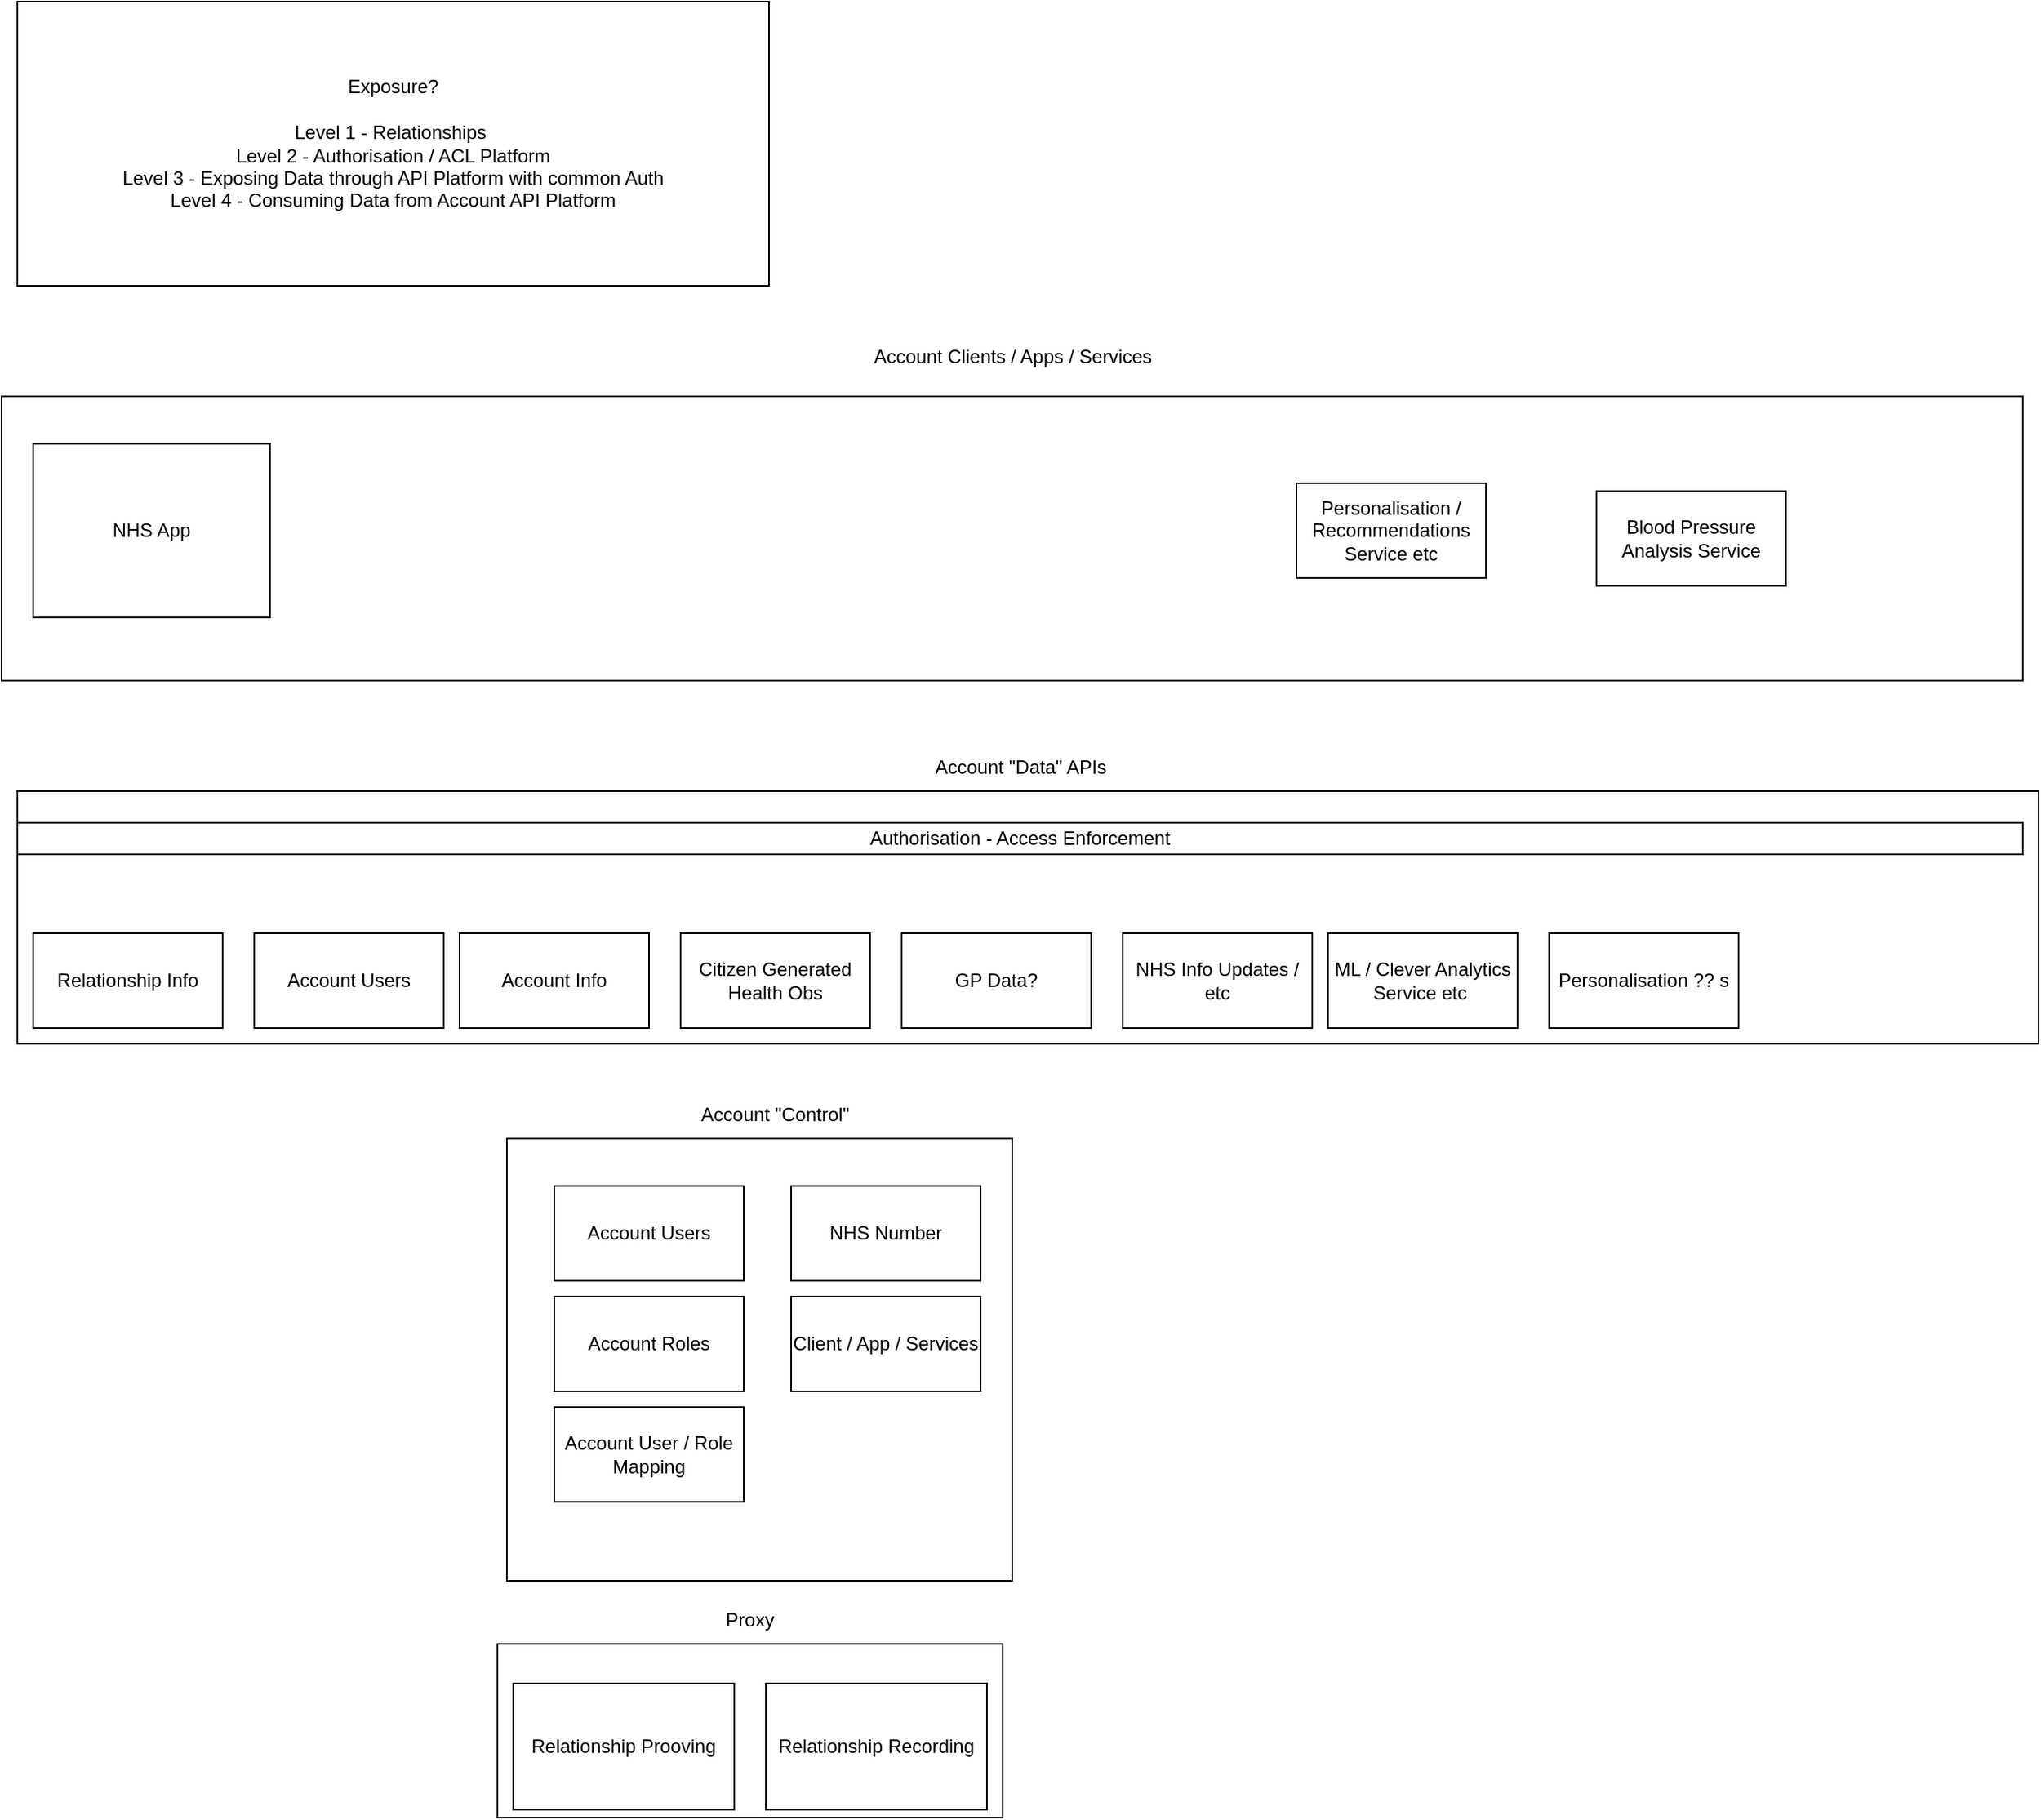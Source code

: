 <mxfile version="20.5.1" type="github"><diagram id="DfHSoO7FjMYRVWJBDuWQ" name="Page-1"><mxGraphModel dx="2062" dy="2323" grid="1" gridSize="10" guides="1" tooltips="1" connect="1" arrows="1" fold="1" page="1" pageScale="1" pageWidth="827" pageHeight="1169" math="0" shadow="0"><root><mxCell id="0"/><mxCell id="1" parent="0"/><mxCell id="Z410X8xZxEE8sT_p1JDi-27" value="" style="rounded=0;whiteSpace=wrap;html=1;" vertex="1" parent="1"><mxGeometry x="90" y="-90" width="1280" height="180" as="geometry"/></mxCell><mxCell id="Z410X8xZxEE8sT_p1JDi-11" value="" style="rounded=0;whiteSpace=wrap;html=1;" vertex="1" parent="1"><mxGeometry x="100" y="160" width="1280" height="160" as="geometry"/></mxCell><mxCell id="Z410X8xZxEE8sT_p1JDi-20" value="Account &quot;Data&quot; APIs" style="text;html=1;align=center;verticalAlign=middle;resizable=0;points=[];autosize=1;strokeColor=none;fillColor=none;" vertex="1" parent="1"><mxGeometry x="670" y="130" width="130" height="30" as="geometry"/></mxCell><mxCell id="Z410X8xZxEE8sT_p1JDi-9" value="" style="rounded=0;whiteSpace=wrap;html=1;" vertex="1" parent="1"><mxGeometry x="404" y="700" width="320" height="110" as="geometry"/></mxCell><mxCell id="Z410X8xZxEE8sT_p1JDi-8" value="" style="rounded=0;whiteSpace=wrap;html=1;" vertex="1" parent="1"><mxGeometry x="410" y="380" width="320" height="280" as="geometry"/></mxCell><mxCell id="Z410X8xZxEE8sT_p1JDi-1" value="Relationship Prooving" style="rounded=0;whiteSpace=wrap;html=1;" vertex="1" parent="1"><mxGeometry x="414" y="725" width="140" height="80" as="geometry"/></mxCell><mxCell id="Z410X8xZxEE8sT_p1JDi-2" value="Relationship Recording" style="rounded=0;whiteSpace=wrap;html=1;" vertex="1" parent="1"><mxGeometry x="574" y="725" width="140" height="80" as="geometry"/></mxCell><mxCell id="Z410X8xZxEE8sT_p1JDi-3" value="Account Users" style="rounded=0;whiteSpace=wrap;html=1;" vertex="1" parent="1"><mxGeometry x="440" y="410" width="120" height="60" as="geometry"/></mxCell><mxCell id="Z410X8xZxEE8sT_p1JDi-4" value="Account Roles" style="rounded=0;whiteSpace=wrap;html=1;" vertex="1" parent="1"><mxGeometry x="440" y="480" width="120" height="60" as="geometry"/></mxCell><mxCell id="Z410X8xZxEE8sT_p1JDi-5" value="Account User / Role Mapping" style="rounded=0;whiteSpace=wrap;html=1;" vertex="1" parent="1"><mxGeometry x="440" y="550" width="120" height="60" as="geometry"/></mxCell><mxCell id="Z410X8xZxEE8sT_p1JDi-6" value="NHS Number" style="rounded=0;whiteSpace=wrap;html=1;" vertex="1" parent="1"><mxGeometry x="590" y="410" width="120" height="60" as="geometry"/></mxCell><mxCell id="Z410X8xZxEE8sT_p1JDi-7" value="Client / App / Services" style="whiteSpace=wrap;html=1;" vertex="1" parent="1"><mxGeometry x="590" y="480" width="120" height="60" as="geometry"/></mxCell><mxCell id="Z410X8xZxEE8sT_p1JDi-10" value="Authorisation - Access Enforcement" style="rounded=0;whiteSpace=wrap;html=1;" vertex="1" parent="1"><mxGeometry x="100" y="180" width="1270" height="20" as="geometry"/></mxCell><mxCell id="Z410X8xZxEE8sT_p1JDi-12" value="Relationship Info" style="whiteSpace=wrap;html=1;" vertex="1" parent="1"><mxGeometry x="110" y="250" width="120" height="60" as="geometry"/></mxCell><mxCell id="Z410X8xZxEE8sT_p1JDi-13" value="Account Info" style="whiteSpace=wrap;html=1;" vertex="1" parent="1"><mxGeometry x="380" y="250" width="120" height="60" as="geometry"/></mxCell><mxCell id="Z410X8xZxEE8sT_p1JDi-14" value="Account Users" style="whiteSpace=wrap;html=1;" vertex="1" parent="1"><mxGeometry x="250" y="250" width="120" height="60" as="geometry"/></mxCell><mxCell id="Z410X8xZxEE8sT_p1JDi-15" value="Citizen Generated Health Obs" style="whiteSpace=wrap;html=1;" vertex="1" parent="1"><mxGeometry x="520" y="250" width="120" height="60" as="geometry"/></mxCell><mxCell id="Z410X8xZxEE8sT_p1JDi-16" value="GP Data?" style="whiteSpace=wrap;html=1;" vertex="1" parent="1"><mxGeometry x="660" y="250" width="120" height="60" as="geometry"/></mxCell><mxCell id="Z410X8xZxEE8sT_p1JDi-17" value="NHS Info Updates / etc" style="whiteSpace=wrap;html=1;" vertex="1" parent="1"><mxGeometry x="800" y="250" width="120" height="60" as="geometry"/></mxCell><mxCell id="Z410X8xZxEE8sT_p1JDi-18" value="Proxy" style="text;html=1;strokeColor=none;fillColor=none;align=center;verticalAlign=middle;whiteSpace=wrap;rounded=0;" vertex="1" parent="1"><mxGeometry x="534" y="670" width="60" height="30" as="geometry"/></mxCell><mxCell id="Z410X8xZxEE8sT_p1JDi-19" value="Account &quot;Control&quot;" style="text;html=1;strokeColor=none;fillColor=none;align=center;verticalAlign=middle;whiteSpace=wrap;rounded=0;" vertex="1" parent="1"><mxGeometry x="510" y="350" width="140" height="30" as="geometry"/></mxCell><mxCell id="Z410X8xZxEE8sT_p1JDi-24" value="Exposure?&lt;br&gt;&lt;br&gt;Level 1 - Relationships&amp;nbsp;&lt;br&gt;Level 2 - Authorisation / ACL Platform&lt;br&gt;Level 3 - Exposing Data through API Platform with common Auth&lt;br&gt;Level 4 - Consuming Data from Account API Platform" style="rounded=0;whiteSpace=wrap;html=1;" vertex="1" parent="1"><mxGeometry x="100" y="-340" width="476" height="180" as="geometry"/></mxCell><mxCell id="Z410X8xZxEE8sT_p1JDi-25" value="ML / Clever Analytics Service etc&amp;nbsp;" style="whiteSpace=wrap;html=1;" vertex="1" parent="1"><mxGeometry x="930" y="250" width="120" height="60" as="geometry"/></mxCell><mxCell id="Z410X8xZxEE8sT_p1JDi-26" value="NHS App" style="rounded=0;whiteSpace=wrap;html=1;" vertex="1" parent="1"><mxGeometry x="110" y="-60" width="150" height="110" as="geometry"/></mxCell><mxCell id="Z410X8xZxEE8sT_p1JDi-28" value="Account Clients / Apps / Services" style="text;html=1;strokeColor=none;fillColor=none;align=center;verticalAlign=middle;whiteSpace=wrap;rounded=0;" vertex="1" parent="1"><mxGeometry x="632.5" y="-130" width="195" height="30" as="geometry"/></mxCell><mxCell id="Z410X8xZxEE8sT_p1JDi-29" value="Blood Pressure Analysis Service" style="rounded=0;whiteSpace=wrap;html=1;" vertex="1" parent="1"><mxGeometry x="1100" y="-30" width="120" height="60" as="geometry"/></mxCell><mxCell id="Z410X8xZxEE8sT_p1JDi-30" value="Personalisation / Recommendations Service etc" style="rounded=0;whiteSpace=wrap;html=1;" vertex="1" parent="1"><mxGeometry x="910" y="-35" width="120" height="60" as="geometry"/></mxCell><mxCell id="Z410X8xZxEE8sT_p1JDi-31" value="Personalisation ?? s" style="rounded=0;whiteSpace=wrap;html=1;" vertex="1" parent="1"><mxGeometry x="1070" y="250" width="120" height="60" as="geometry"/></mxCell></root></mxGraphModel></diagram></mxfile>